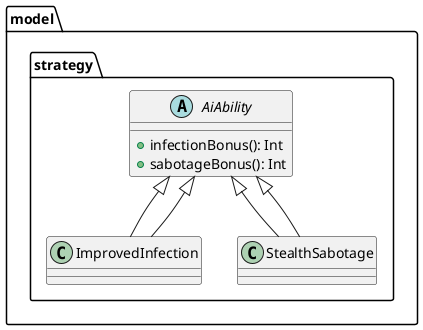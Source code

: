 @startuml AiAbility

package model.strategy {
  abstract class AiAbility {
    +infectionBonus(): Int
    +sabotageBonus(): Int
  }

  class ImprovedInfection extends AiAbility
  class StealthSabotage extends AiAbility

  AiAbility <|-- ImprovedInfection
  AiAbility <|-- StealthSabotage
}

@enduml

